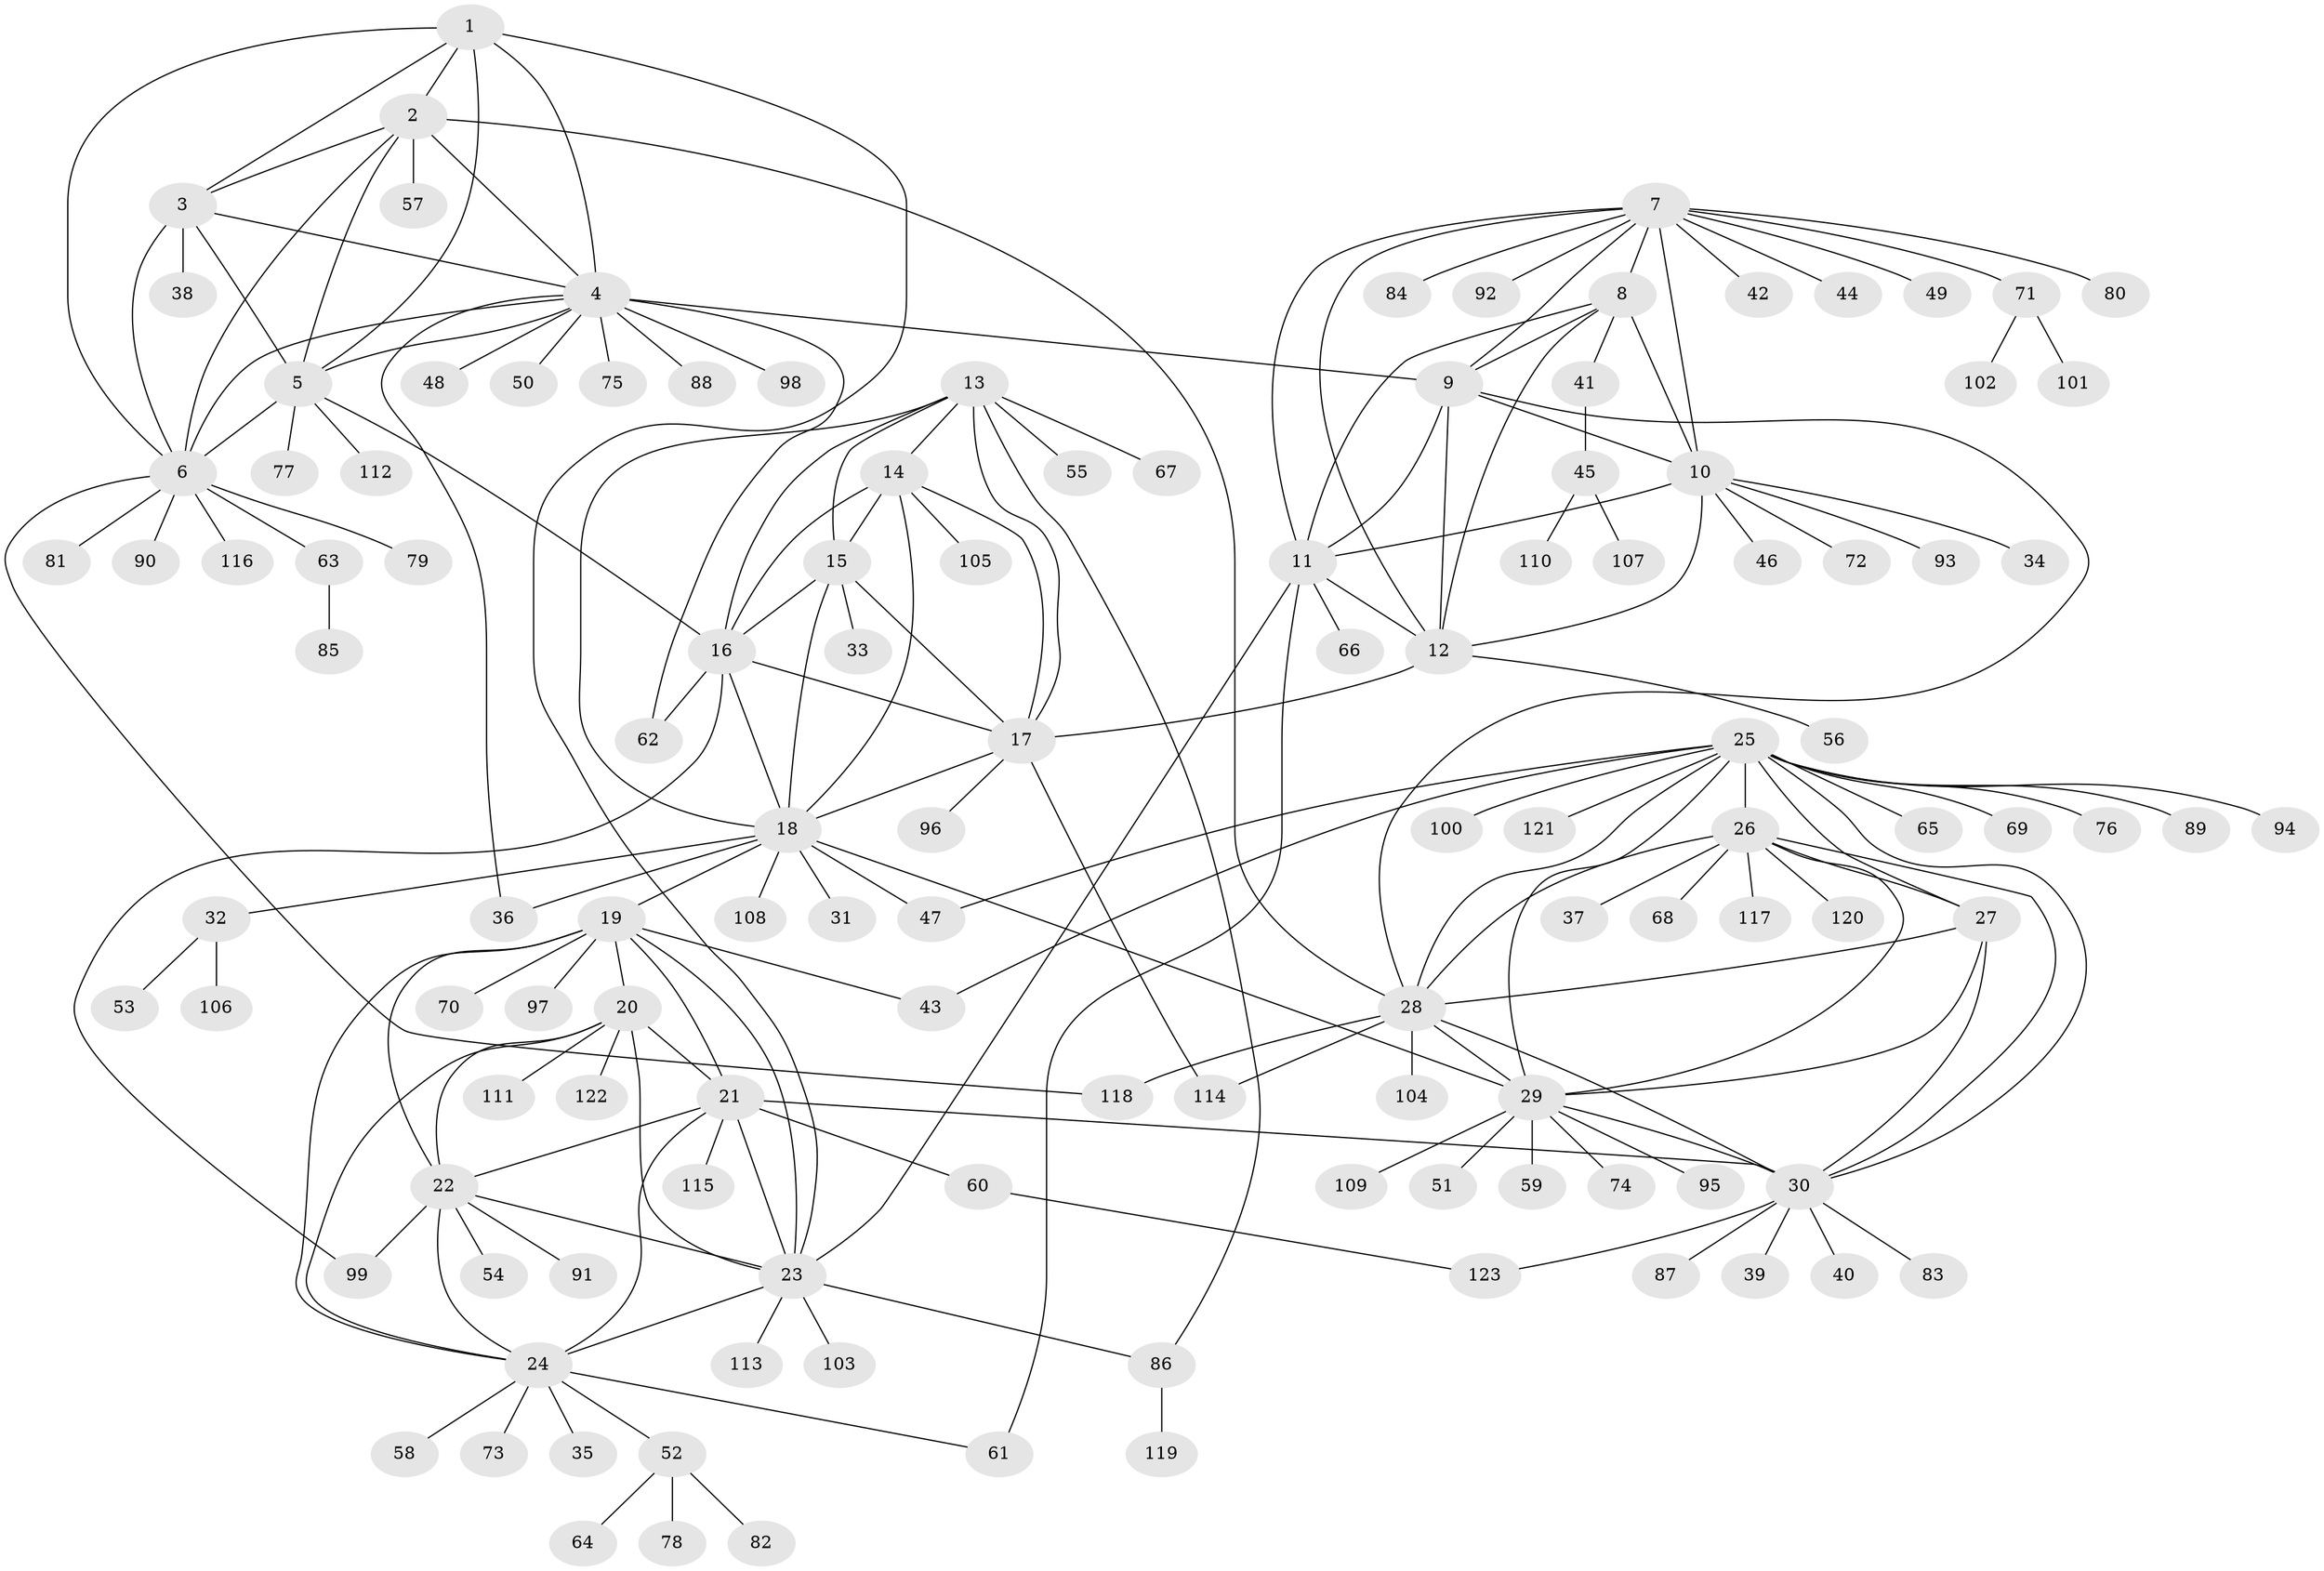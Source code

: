 // coarse degree distribution, {3: 0.01639344262295082, 5: 0.04918032786885246, 6: 0.03278688524590164, 4: 0.01639344262295082, 10: 0.01639344262295082, 1: 0.8032786885245902, 8: 0.01639344262295082, 13: 0.03278688524590164, 15: 0.01639344262295082}
// Generated by graph-tools (version 1.1) at 2025/59/03/04/25 21:59:06]
// undirected, 123 vertices, 188 edges
graph export_dot {
graph [start="1"]
  node [color=gray90,style=filled];
  1;
  2;
  3;
  4;
  5;
  6;
  7;
  8;
  9;
  10;
  11;
  12;
  13;
  14;
  15;
  16;
  17;
  18;
  19;
  20;
  21;
  22;
  23;
  24;
  25;
  26;
  27;
  28;
  29;
  30;
  31;
  32;
  33;
  34;
  35;
  36;
  37;
  38;
  39;
  40;
  41;
  42;
  43;
  44;
  45;
  46;
  47;
  48;
  49;
  50;
  51;
  52;
  53;
  54;
  55;
  56;
  57;
  58;
  59;
  60;
  61;
  62;
  63;
  64;
  65;
  66;
  67;
  68;
  69;
  70;
  71;
  72;
  73;
  74;
  75;
  76;
  77;
  78;
  79;
  80;
  81;
  82;
  83;
  84;
  85;
  86;
  87;
  88;
  89;
  90;
  91;
  92;
  93;
  94;
  95;
  96;
  97;
  98;
  99;
  100;
  101;
  102;
  103;
  104;
  105;
  106;
  107;
  108;
  109;
  110;
  111;
  112;
  113;
  114;
  115;
  116;
  117;
  118;
  119;
  120;
  121;
  122;
  123;
  1 -- 2;
  1 -- 3;
  1 -- 4;
  1 -- 5;
  1 -- 6;
  1 -- 23;
  2 -- 3;
  2 -- 4;
  2 -- 5;
  2 -- 6;
  2 -- 28;
  2 -- 57;
  3 -- 4;
  3 -- 5;
  3 -- 6;
  3 -- 38;
  4 -- 5;
  4 -- 6;
  4 -- 9;
  4 -- 36;
  4 -- 48;
  4 -- 50;
  4 -- 62;
  4 -- 75;
  4 -- 88;
  4 -- 98;
  5 -- 6;
  5 -- 16;
  5 -- 77;
  5 -- 112;
  6 -- 63;
  6 -- 79;
  6 -- 81;
  6 -- 90;
  6 -- 116;
  6 -- 118;
  7 -- 8;
  7 -- 9;
  7 -- 10;
  7 -- 11;
  7 -- 12;
  7 -- 42;
  7 -- 44;
  7 -- 49;
  7 -- 71;
  7 -- 80;
  7 -- 84;
  7 -- 92;
  8 -- 9;
  8 -- 10;
  8 -- 11;
  8 -- 12;
  8 -- 41;
  9 -- 10;
  9 -- 11;
  9 -- 12;
  9 -- 28;
  10 -- 11;
  10 -- 12;
  10 -- 34;
  10 -- 46;
  10 -- 72;
  10 -- 93;
  11 -- 12;
  11 -- 23;
  11 -- 61;
  11 -- 66;
  12 -- 17;
  12 -- 56;
  13 -- 14;
  13 -- 15;
  13 -- 16;
  13 -- 17;
  13 -- 18;
  13 -- 55;
  13 -- 67;
  13 -- 86;
  14 -- 15;
  14 -- 16;
  14 -- 17;
  14 -- 18;
  14 -- 105;
  15 -- 16;
  15 -- 17;
  15 -- 18;
  15 -- 33;
  16 -- 17;
  16 -- 18;
  16 -- 62;
  16 -- 99;
  17 -- 18;
  17 -- 96;
  17 -- 114;
  18 -- 19;
  18 -- 29;
  18 -- 31;
  18 -- 32;
  18 -- 36;
  18 -- 47;
  18 -- 108;
  19 -- 20;
  19 -- 21;
  19 -- 22;
  19 -- 23;
  19 -- 24;
  19 -- 43;
  19 -- 70;
  19 -- 97;
  20 -- 21;
  20 -- 22;
  20 -- 23;
  20 -- 24;
  20 -- 111;
  20 -- 122;
  21 -- 22;
  21 -- 23;
  21 -- 24;
  21 -- 30;
  21 -- 60;
  21 -- 115;
  22 -- 23;
  22 -- 24;
  22 -- 54;
  22 -- 91;
  22 -- 99;
  23 -- 24;
  23 -- 86;
  23 -- 103;
  23 -- 113;
  24 -- 35;
  24 -- 52;
  24 -- 58;
  24 -- 61;
  24 -- 73;
  25 -- 26;
  25 -- 27;
  25 -- 28;
  25 -- 29;
  25 -- 30;
  25 -- 43;
  25 -- 47;
  25 -- 65;
  25 -- 69;
  25 -- 76;
  25 -- 89;
  25 -- 94;
  25 -- 100;
  25 -- 121;
  26 -- 27;
  26 -- 28;
  26 -- 29;
  26 -- 30;
  26 -- 37;
  26 -- 68;
  26 -- 117;
  26 -- 120;
  27 -- 28;
  27 -- 29;
  27 -- 30;
  28 -- 29;
  28 -- 30;
  28 -- 104;
  28 -- 114;
  28 -- 118;
  29 -- 30;
  29 -- 51;
  29 -- 59;
  29 -- 74;
  29 -- 95;
  29 -- 109;
  30 -- 39;
  30 -- 40;
  30 -- 83;
  30 -- 87;
  30 -- 123;
  32 -- 53;
  32 -- 106;
  41 -- 45;
  45 -- 107;
  45 -- 110;
  52 -- 64;
  52 -- 78;
  52 -- 82;
  60 -- 123;
  63 -- 85;
  71 -- 101;
  71 -- 102;
  86 -- 119;
}

